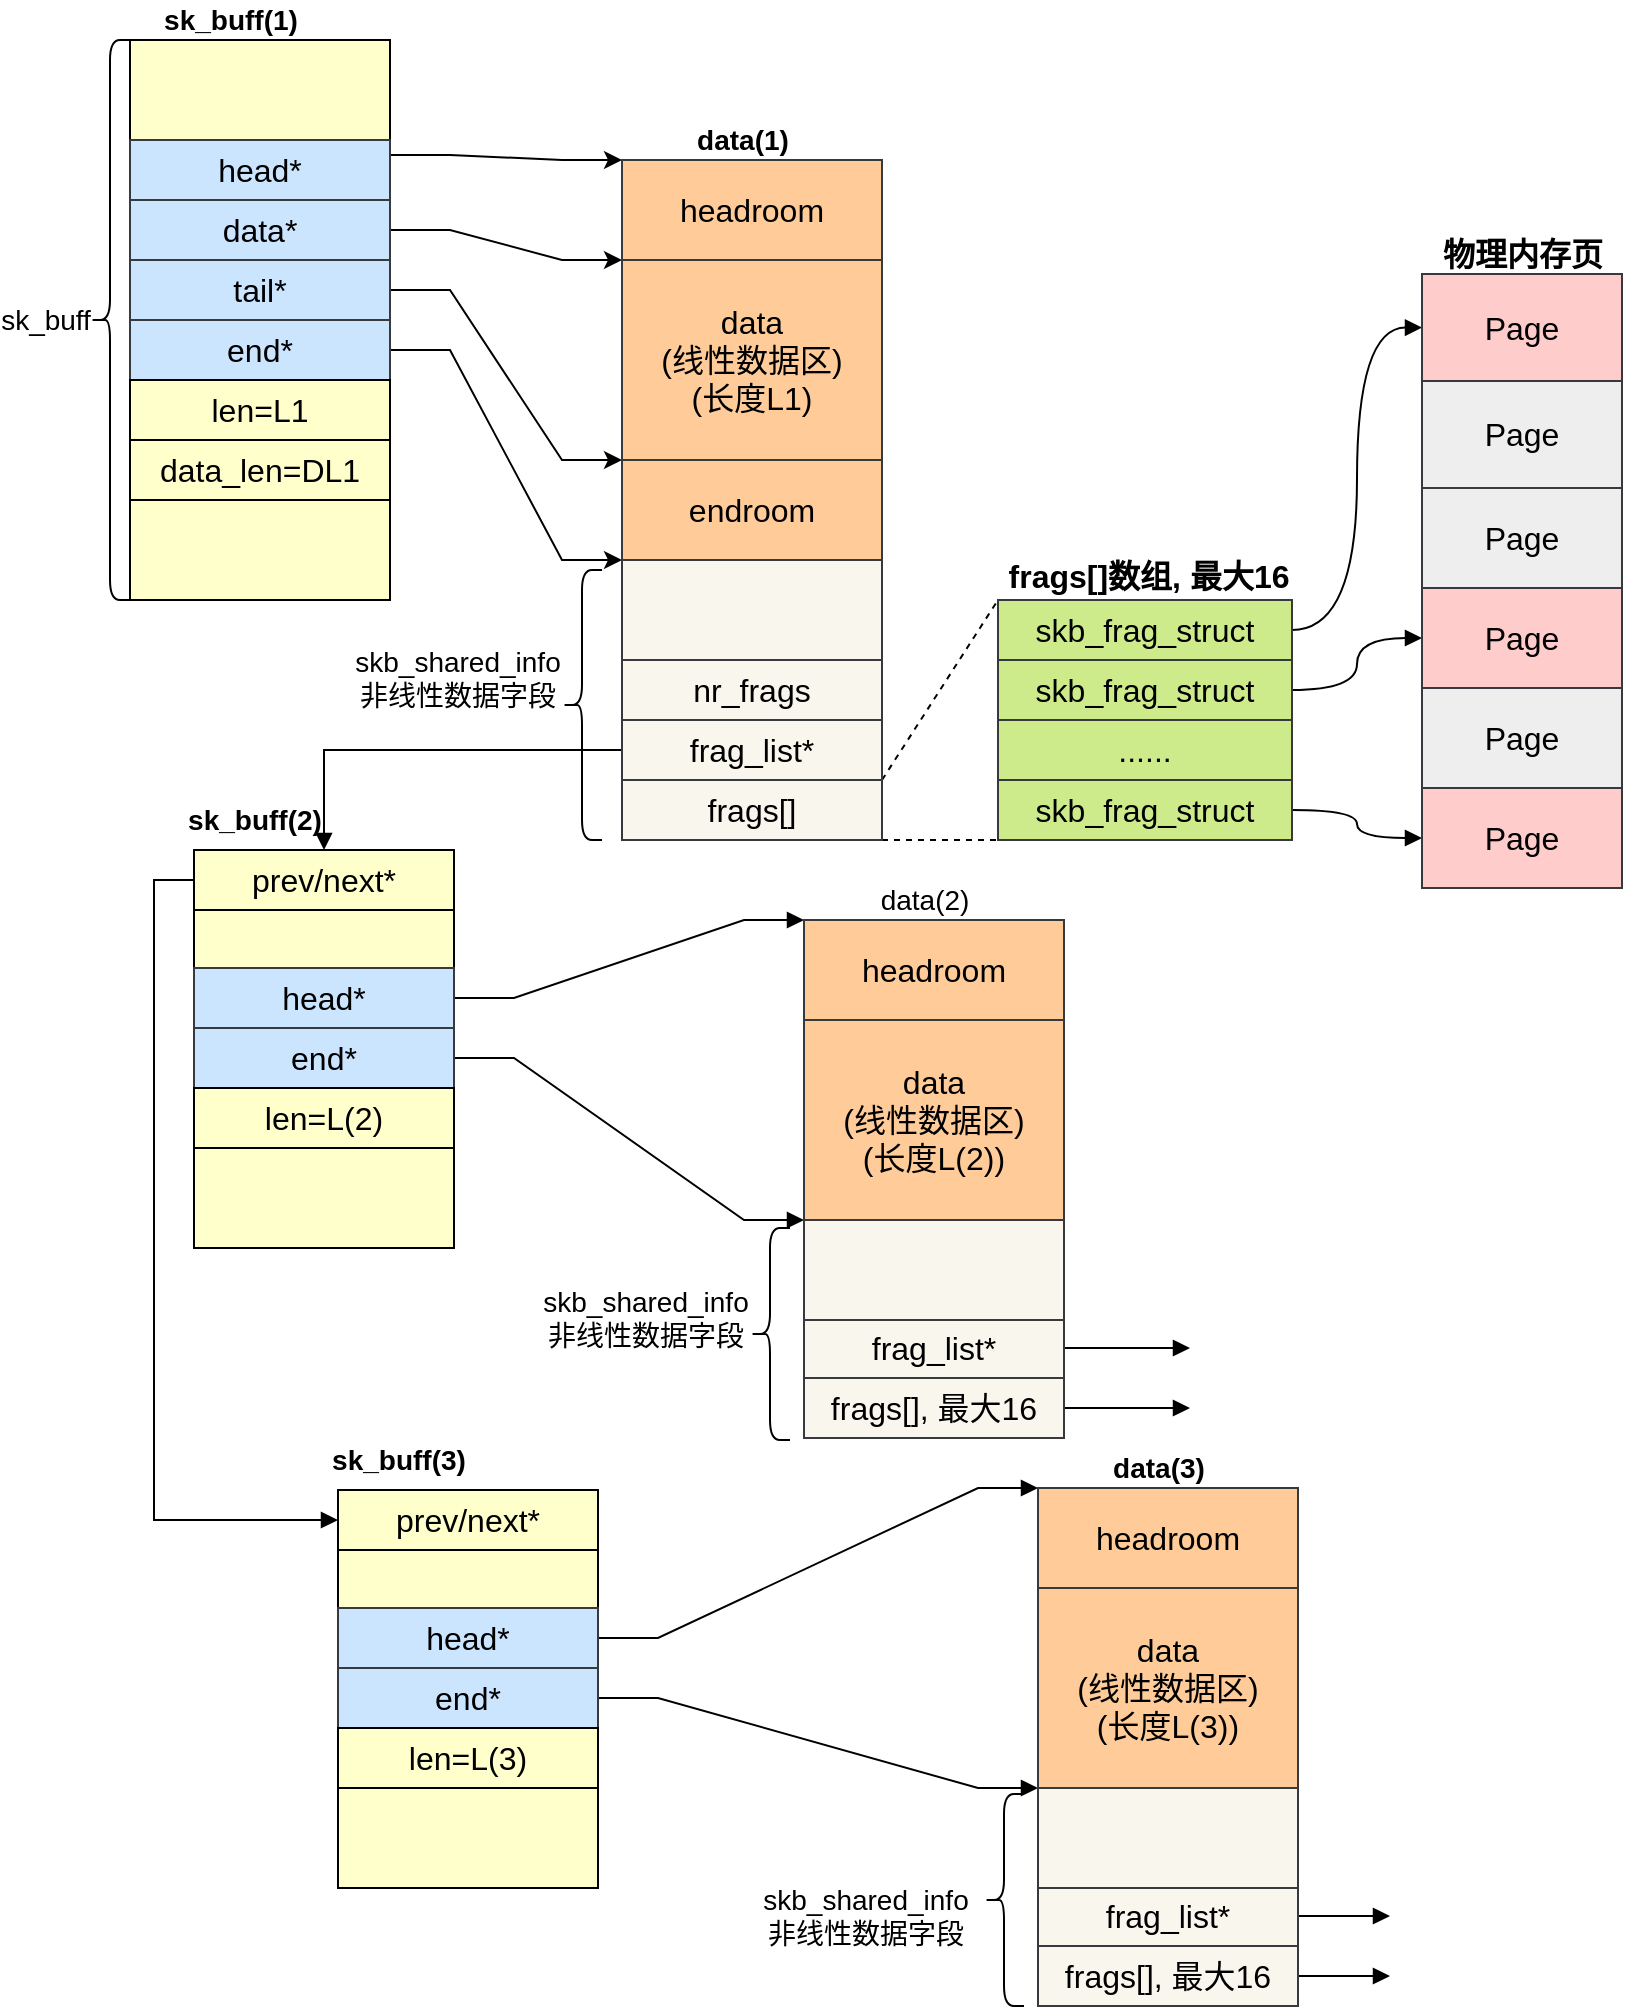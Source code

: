 <mxfile version="14.4.3" type="device"><diagram id="eSV_TGWGnE_YFZKqNuW6" name="sk_buff结构"><mxGraphModel dx="1527" dy="846" grid="1" gridSize="10" guides="1" tooltips="1" connect="1" arrows="1" fold="1" page="1" pageScale="1" pageWidth="827" pageHeight="1169" math="0" shadow="0"><root><mxCell id="tSdymR1HsrM48FLjI_iI-0"/><mxCell id="tSdymR1HsrM48FLjI_iI-1" parent="tSdymR1HsrM48FLjI_iI-0"/><mxCell id="tSdymR1HsrM48FLjI_iI-2" value="" style="whiteSpace=wrap;align=center;verticalAlign=middle;fontStyle=0;strokeWidth=1;fillColor=#FFFFCC;fontSize=16;" vertex="1" parent="tSdymR1HsrM48FLjI_iI-1"><mxGeometry x="64" y="130" width="130" height="50" as="geometry"/></mxCell><mxCell id="tSdymR1HsrM48FLjI_iI-16" style="edgeStyle=entityRelationEdgeStyle;rounded=0;orthogonalLoop=1;jettySize=auto;html=1;exitX=1;exitY=0.25;exitDx=0;exitDy=0;entryX=0;entryY=0;entryDx=0;entryDy=0;" edge="1" parent="tSdymR1HsrM48FLjI_iI-1" source="tSdymR1HsrM48FLjI_iI-3" target="tSdymR1HsrM48FLjI_iI-12"><mxGeometry relative="1" as="geometry"/></mxCell><mxCell id="tSdymR1HsrM48FLjI_iI-3" value="head*" style="whiteSpace=wrap;align=center;verticalAlign=middle;fontStyle=0;strokeWidth=1;fillColor=#cce5ff;fontSize=16;strokeColor=#36393d;" vertex="1" parent="tSdymR1HsrM48FLjI_iI-1"><mxGeometry x="64" y="180" width="130" height="30" as="geometry"/></mxCell><mxCell id="tSdymR1HsrM48FLjI_iI-17" style="edgeStyle=entityRelationEdgeStyle;rounded=0;orthogonalLoop=1;jettySize=auto;html=1;exitX=1;exitY=0.5;exitDx=0;exitDy=0;entryX=0;entryY=0;entryDx=0;entryDy=0;" edge="1" parent="tSdymR1HsrM48FLjI_iI-1" source="tSdymR1HsrM48FLjI_iI-4" target="tSdymR1HsrM48FLjI_iI-13"><mxGeometry relative="1" as="geometry"/></mxCell><mxCell id="tSdymR1HsrM48FLjI_iI-4" value="data*" style="whiteSpace=wrap;align=center;verticalAlign=middle;fontStyle=0;strokeWidth=1;fillColor=#cce5ff;fontSize=16;strokeColor=#36393d;" vertex="1" parent="tSdymR1HsrM48FLjI_iI-1"><mxGeometry x="64" y="210" width="130" height="30" as="geometry"/></mxCell><mxCell id="tSdymR1HsrM48FLjI_iI-18" style="edgeStyle=entityRelationEdgeStyle;rounded=0;orthogonalLoop=1;jettySize=auto;html=1;exitX=1;exitY=0.5;exitDx=0;exitDy=0;entryX=0;entryY=0;entryDx=0;entryDy=0;" edge="1" parent="tSdymR1HsrM48FLjI_iI-1" source="tSdymR1HsrM48FLjI_iI-7" target="tSdymR1HsrM48FLjI_iI-14"><mxGeometry relative="1" as="geometry"/></mxCell><mxCell id="tSdymR1HsrM48FLjI_iI-7" value="tail*" style="whiteSpace=wrap;align=center;verticalAlign=middle;fontStyle=0;strokeWidth=1;fillColor=#cce5ff;fontSize=16;strokeColor=#36393d;" vertex="1" parent="tSdymR1HsrM48FLjI_iI-1"><mxGeometry x="64" y="240" width="130" height="30" as="geometry"/></mxCell><mxCell id="tSdymR1HsrM48FLjI_iI-19" style="edgeStyle=entityRelationEdgeStyle;rounded=0;orthogonalLoop=1;jettySize=auto;html=1;exitX=1;exitY=0.5;exitDx=0;exitDy=0;entryX=0;entryY=1;entryDx=0;entryDy=0;" edge="1" parent="tSdymR1HsrM48FLjI_iI-1" source="tSdymR1HsrM48FLjI_iI-8" target="tSdymR1HsrM48FLjI_iI-14"><mxGeometry relative="1" as="geometry"/></mxCell><mxCell id="tSdymR1HsrM48FLjI_iI-8" value="end*" style="whiteSpace=wrap;align=center;verticalAlign=middle;fontStyle=0;strokeWidth=1;fillColor=#cce5ff;fontSize=16;strokeColor=#36393d;" vertex="1" parent="tSdymR1HsrM48FLjI_iI-1"><mxGeometry x="64" y="270" width="130" height="30" as="geometry"/></mxCell><mxCell id="tSdymR1HsrM48FLjI_iI-9" value="len=L1" style="whiteSpace=wrap;align=center;verticalAlign=middle;fontStyle=0;strokeWidth=1;fillColor=#FFFFCC;fontSize=16;" vertex="1" parent="tSdymR1HsrM48FLjI_iI-1"><mxGeometry x="64" y="300" width="130" height="30" as="geometry"/></mxCell><mxCell id="tSdymR1HsrM48FLjI_iI-10" value="data_len=DL1" style="whiteSpace=wrap;align=center;verticalAlign=middle;fontStyle=0;strokeWidth=1;fillColor=#FFFFCC;fontSize=16;" vertex="1" parent="tSdymR1HsrM48FLjI_iI-1"><mxGeometry x="64" y="330" width="130" height="30" as="geometry"/></mxCell><mxCell id="tSdymR1HsrM48FLjI_iI-11" value="" style="whiteSpace=wrap;align=center;verticalAlign=middle;fontStyle=0;strokeWidth=1;fillColor=#FFFFCC;fontSize=16;" vertex="1" parent="tSdymR1HsrM48FLjI_iI-1"><mxGeometry x="64" y="360" width="130" height="50" as="geometry"/></mxCell><mxCell id="tSdymR1HsrM48FLjI_iI-12" value="headroom" style="whiteSpace=wrap;align=center;verticalAlign=middle;fontStyle=0;strokeWidth=1;fillColor=#FFFFCC;fontSize=16;" vertex="1" parent="tSdymR1HsrM48FLjI_iI-1"><mxGeometry x="310" y="190" width="130" height="50" as="geometry"/></mxCell><mxCell id="tSdymR1HsrM48FLjI_iI-13" value="data&#10;(线性数据区)&#10;(长度L1)" style="whiteSpace=wrap;align=center;verticalAlign=middle;fontStyle=0;strokeWidth=1;fillColor=#FFFFCC;fontSize=16;" vertex="1" parent="tSdymR1HsrM48FLjI_iI-1"><mxGeometry x="310" y="240" width="130" height="100" as="geometry"/></mxCell><mxCell id="tSdymR1HsrM48FLjI_iI-14" value="endroom" style="whiteSpace=wrap;align=center;verticalAlign=middle;fontStyle=0;strokeWidth=1;fillColor=#FFFFCC;fontSize=16;" vertex="1" parent="tSdymR1HsrM48FLjI_iI-1"><mxGeometry x="310" y="340" width="130" height="50" as="geometry"/></mxCell><mxCell id="tSdymR1HsrM48FLjI_iI-20" value="" style="whiteSpace=wrap;align=center;verticalAlign=middle;fontStyle=0;strokeWidth=1;fillColor=#FFFFCC;fontSize=16;" vertex="1" parent="tSdymR1HsrM48FLjI_iI-1"><mxGeometry x="310" y="390" width="130" height="50" as="geometry"/></mxCell><mxCell id="tSdymR1HsrM48FLjI_iI-80" style="edgeStyle=orthogonalEdgeStyle;rounded=0;orthogonalLoop=1;jettySize=auto;html=1;exitX=0;exitY=0.5;exitDx=0;exitDy=0;entryX=0.5;entryY=0;entryDx=0;entryDy=0;startArrow=none;startFill=0;endArrow=block;endFill=1;" edge="1" parent="tSdymR1HsrM48FLjI_iI-1" source="tSdymR1HsrM48FLjI_iI-21" target="tSdymR1HsrM48FLjI_iI-78"><mxGeometry relative="1" as="geometry"/></mxCell><mxCell id="tSdymR1HsrM48FLjI_iI-21" value="frag_list*" style="whiteSpace=wrap;align=center;verticalAlign=middle;fontStyle=0;strokeWidth=1;fillColor=#FFFFCC;fontSize=16;" vertex="1" parent="tSdymR1HsrM48FLjI_iI-1"><mxGeometry x="310" y="470" width="130" height="30" as="geometry"/></mxCell><mxCell id="tSdymR1HsrM48FLjI_iI-38" style="edgeStyle=none;rounded=0;orthogonalLoop=1;jettySize=auto;html=1;exitX=1;exitY=0;exitDx=0;exitDy=0;entryX=0;entryY=0;entryDx=0;entryDy=0;endArrow=none;endFill=0;dashed=1;" edge="1" parent="tSdymR1HsrM48FLjI_iI-1" source="tSdymR1HsrM48FLjI_iI-22" target="tSdymR1HsrM48FLjI_iI-32"><mxGeometry relative="1" as="geometry"/></mxCell><mxCell id="tSdymR1HsrM48FLjI_iI-39" style="edgeStyle=none;rounded=0;orthogonalLoop=1;jettySize=auto;html=1;exitX=1;exitY=1;exitDx=0;exitDy=0;entryX=0;entryY=1;entryDx=0;entryDy=0;endArrow=none;endFill=0;dashed=1;" edge="1" parent="tSdymR1HsrM48FLjI_iI-1" source="tSdymR1HsrM48FLjI_iI-22" target="tSdymR1HsrM48FLjI_iI-37"><mxGeometry relative="1" as="geometry"/></mxCell><mxCell id="tSdymR1HsrM48FLjI_iI-22" value="frags[]" style="whiteSpace=wrap;align=center;verticalAlign=middle;fontStyle=0;strokeWidth=1;fillColor=#FFFFCC;fontSize=16;" vertex="1" parent="tSdymR1HsrM48FLjI_iI-1"><mxGeometry x="310" y="500" width="130" height="30" as="geometry"/></mxCell><mxCell id="tSdymR1HsrM48FLjI_iI-28" value="&lt;font style=&quot;font-size: 14px&quot;&gt;skb_shared_info&lt;br&gt;非线性数据字段&lt;/font&gt;" style="text;html=1;strokeColor=none;fillColor=none;align=center;verticalAlign=middle;whiteSpace=wrap;rounded=0;" vertex="1" parent="tSdymR1HsrM48FLjI_iI-1"><mxGeometry x="176" y="418.5" width="104" height="60" as="geometry"/></mxCell><mxCell id="tSdymR1HsrM48FLjI_iI-29" value="" style="shape=curlyBracket;whiteSpace=wrap;html=1;rounded=1;strokeWidth=1;" vertex="1" parent="tSdymR1HsrM48FLjI_iI-1"><mxGeometry x="44" y="130" width="20" height="280" as="geometry"/></mxCell><mxCell id="tSdymR1HsrM48FLjI_iI-30" value="&lt;font style=&quot;font-size: 14px&quot;&gt;sk_buff&lt;/font&gt;" style="text;html=1;strokeColor=none;fillColor=none;align=center;verticalAlign=middle;whiteSpace=wrap;rounded=0;" vertex="1" parent="tSdymR1HsrM48FLjI_iI-1"><mxGeometry y="240" width="44" height="60" as="geometry"/></mxCell><mxCell id="tSdymR1HsrM48FLjI_iI-31" value="nr_frags" style="whiteSpace=wrap;align=center;verticalAlign=middle;fontStyle=0;strokeWidth=1;fillColor=#FFFFCC;fontSize=16;" vertex="1" parent="tSdymR1HsrM48FLjI_iI-1"><mxGeometry x="310" y="440" width="130" height="30" as="geometry"/></mxCell><mxCell id="tSdymR1HsrM48FLjI_iI-44" style="edgeStyle=orthogonalEdgeStyle;rounded=0;orthogonalLoop=1;jettySize=auto;html=1;exitX=1;exitY=0.5;exitDx=0;exitDy=0;startArrow=none;startFill=0;endArrow=block;endFill=1;curved=1;entryX=0;entryY=0.5;entryDx=0;entryDy=0;" edge="1" parent="tSdymR1HsrM48FLjI_iI-1" source="tSdymR1HsrM48FLjI_iI-32" target="tSdymR1HsrM48FLjI_iI-40"><mxGeometry relative="1" as="geometry"/></mxCell><mxCell id="tSdymR1HsrM48FLjI_iI-32" value="skb_frag_struct" style="whiteSpace=wrap;align=center;verticalAlign=middle;fontStyle=0;strokeWidth=1;fillColor=#cdeb8b;fontSize=16;strokeColor=#36393d;" vertex="1" parent="tSdymR1HsrM48FLjI_iI-1"><mxGeometry x="498" y="410" width="147" height="30" as="geometry"/></mxCell><mxCell id="tSdymR1HsrM48FLjI_iI-45" style="edgeStyle=orthogonalEdgeStyle;curved=1;rounded=0;orthogonalLoop=1;jettySize=auto;html=1;exitX=1;exitY=0.5;exitDx=0;exitDy=0;entryX=0;entryY=0.5;entryDx=0;entryDy=0;startArrow=none;startFill=0;endArrow=block;endFill=1;" edge="1" parent="tSdymR1HsrM48FLjI_iI-1" source="tSdymR1HsrM48FLjI_iI-35" target="tSdymR1HsrM48FLjI_iI-121"><mxGeometry relative="1" as="geometry"/></mxCell><mxCell id="tSdymR1HsrM48FLjI_iI-35" value="skb_frag_struct" style="whiteSpace=wrap;align=center;verticalAlign=middle;fontStyle=0;strokeWidth=1;fillColor=#cdeb8b;fontSize=16;strokeColor=#36393d;" vertex="1" parent="tSdymR1HsrM48FLjI_iI-1"><mxGeometry x="498" y="440" width="147" height="30" as="geometry"/></mxCell><mxCell id="tSdymR1HsrM48FLjI_iI-36" value="......" style="whiteSpace=wrap;align=center;verticalAlign=middle;fontStyle=0;strokeWidth=1;fillColor=#cdeb8b;fontSize=16;strokeColor=#36393d;" vertex="1" parent="tSdymR1HsrM48FLjI_iI-1"><mxGeometry x="498" y="470" width="147" height="30" as="geometry"/></mxCell><mxCell id="tSdymR1HsrM48FLjI_iI-46" style="edgeStyle=orthogonalEdgeStyle;curved=1;rounded=0;orthogonalLoop=1;jettySize=auto;html=1;exitX=1;exitY=0.5;exitDx=0;exitDy=0;entryX=0;entryY=0.5;entryDx=0;entryDy=0;startArrow=none;startFill=0;endArrow=block;endFill=1;" edge="1" parent="tSdymR1HsrM48FLjI_iI-1" source="tSdymR1HsrM48FLjI_iI-37" target="tSdymR1HsrM48FLjI_iI-42"><mxGeometry relative="1" as="geometry"/></mxCell><mxCell id="tSdymR1HsrM48FLjI_iI-37" value="skb_frag_struct" style="whiteSpace=wrap;align=center;verticalAlign=middle;fontStyle=0;strokeWidth=1;fillColor=#cdeb8b;fontSize=16;strokeColor=#36393d;" vertex="1" parent="tSdymR1HsrM48FLjI_iI-1"><mxGeometry x="498" y="500" width="147" height="30" as="geometry"/></mxCell><mxCell id="tSdymR1HsrM48FLjI_iI-40" value="Page" style="whiteSpace=wrap;align=center;verticalAlign=middle;fontStyle=0;strokeWidth=1;fillColor=#ffcccc;fontSize=16;strokeColor=#36393d;" vertex="1" parent="tSdymR1HsrM48FLjI_iI-1"><mxGeometry x="710" y="247" width="100" height="53.5" as="geometry"/></mxCell><mxCell id="tSdymR1HsrM48FLjI_iI-41" value="Page" style="whiteSpace=wrap;align=center;verticalAlign=middle;fontStyle=0;strokeWidth=1;fillColor=#eeeeee;fontSize=16;strokeColor=#36393d;" vertex="1" parent="tSdymR1HsrM48FLjI_iI-1"><mxGeometry x="710" y="354" width="100" height="50" as="geometry"/></mxCell><mxCell id="tSdymR1HsrM48FLjI_iI-42" value="Page" style="whiteSpace=wrap;align=center;verticalAlign=middle;fontStyle=0;strokeWidth=1;fillColor=#ffcccc;fontSize=16;strokeColor=#36393d;" vertex="1" parent="tSdymR1HsrM48FLjI_iI-1"><mxGeometry x="710" y="504" width="100" height="50" as="geometry"/></mxCell><mxCell id="tSdymR1HsrM48FLjI_iI-47" value="" style="whiteSpace=wrap;align=center;verticalAlign=middle;fontStyle=0;strokeWidth=1;fillColor=#FFFFCC;fontSize=16;" vertex="1" parent="tSdymR1HsrM48FLjI_iI-1"><mxGeometry x="96" y="565" width="130" height="30" as="geometry"/></mxCell><mxCell id="tSdymR1HsrM48FLjI_iI-101" style="edgeStyle=entityRelationEdgeStyle;rounded=0;orthogonalLoop=1;jettySize=auto;html=1;exitX=1;exitY=0.5;exitDx=0;exitDy=0;entryX=0;entryY=0;entryDx=0;entryDy=0;startArrow=none;startFill=0;endArrow=block;endFill=1;" edge="1" parent="tSdymR1HsrM48FLjI_iI-1" source="tSdymR1HsrM48FLjI_iI-48" target="tSdymR1HsrM48FLjI_iI-72"><mxGeometry relative="1" as="geometry"/></mxCell><mxCell id="tSdymR1HsrM48FLjI_iI-48" value="head*" style="whiteSpace=wrap;align=center;verticalAlign=middle;fontStyle=0;strokeWidth=1;fillColor=#cce5ff;fontSize=16;strokeColor=#36393d;" vertex="1" parent="tSdymR1HsrM48FLjI_iI-1"><mxGeometry x="96" y="594" width="130" height="30" as="geometry"/></mxCell><mxCell id="tSdymR1HsrM48FLjI_iI-102" style="edgeStyle=entityRelationEdgeStyle;rounded=0;orthogonalLoop=1;jettySize=auto;html=1;exitX=1;exitY=0.5;exitDx=0;exitDy=0;entryX=0;entryY=0;entryDx=0;entryDy=0;startArrow=none;startFill=0;endArrow=block;endFill=1;" edge="1" parent="tSdymR1HsrM48FLjI_iI-1" source="tSdymR1HsrM48FLjI_iI-51" target="tSdymR1HsrM48FLjI_iI-75"><mxGeometry relative="1" as="geometry"/></mxCell><mxCell id="tSdymR1HsrM48FLjI_iI-51" value="end*" style="whiteSpace=wrap;align=center;verticalAlign=middle;fontStyle=0;strokeWidth=1;fillColor=#cce5ff;fontSize=16;strokeColor=#36393d;" vertex="1" parent="tSdymR1HsrM48FLjI_iI-1"><mxGeometry x="96" y="624" width="130" height="30" as="geometry"/></mxCell><mxCell id="tSdymR1HsrM48FLjI_iI-52" value="len=L(2)" style="whiteSpace=wrap;align=center;verticalAlign=middle;fontStyle=0;strokeWidth=1;fillColor=#FFFFCC;fontSize=16;" vertex="1" parent="tSdymR1HsrM48FLjI_iI-1"><mxGeometry x="96" y="654" width="130" height="30" as="geometry"/></mxCell><mxCell id="tSdymR1HsrM48FLjI_iI-54" value="" style="whiteSpace=wrap;align=center;verticalAlign=middle;fontStyle=0;strokeWidth=1;fillColor=#FFFFCC;fontSize=16;" vertex="1" parent="tSdymR1HsrM48FLjI_iI-1"><mxGeometry x="96" y="684" width="130" height="50" as="geometry"/></mxCell><mxCell id="tSdymR1HsrM48FLjI_iI-58" value="headroom" style="whiteSpace=wrap;align=center;verticalAlign=middle;fontStyle=0;strokeWidth=1;fillColor=#FFFFCC;fontSize=16;" vertex="1" parent="tSdymR1HsrM48FLjI_iI-1"><mxGeometry x="310" y="190" width="130" height="50" as="geometry"/></mxCell><mxCell id="tSdymR1HsrM48FLjI_iI-59" value="data&#10;(线性数据区)&#10;(长度L1)" style="whiteSpace=wrap;align=center;verticalAlign=middle;fontStyle=0;strokeWidth=1;fillColor=#FFFFCC;fontSize=16;" vertex="1" parent="tSdymR1HsrM48FLjI_iI-1"><mxGeometry x="310" y="240" width="130" height="100" as="geometry"/></mxCell><mxCell id="tSdymR1HsrM48FLjI_iI-60" value="endroom" style="whiteSpace=wrap;align=center;verticalAlign=middle;fontStyle=0;strokeWidth=1;fillColor=#FFFFCC;fontSize=16;" vertex="1" parent="tSdymR1HsrM48FLjI_iI-1"><mxGeometry x="310" y="340" width="130" height="50" as="geometry"/></mxCell><mxCell id="tSdymR1HsrM48FLjI_iI-61" value="" style="whiteSpace=wrap;align=center;verticalAlign=middle;fontStyle=0;strokeWidth=1;fillColor=#FFFFCC;fontSize=16;" vertex="1" parent="tSdymR1HsrM48FLjI_iI-1"><mxGeometry x="310" y="390" width="130" height="50" as="geometry"/></mxCell><mxCell id="tSdymR1HsrM48FLjI_iI-62" value="headroom" style="whiteSpace=wrap;align=center;verticalAlign=middle;fontStyle=0;strokeWidth=1;fillColor=#FFFFCC;fontSize=16;" vertex="1" parent="tSdymR1HsrM48FLjI_iI-1"><mxGeometry x="310" y="190" width="130" height="50" as="geometry"/></mxCell><mxCell id="tSdymR1HsrM48FLjI_iI-63" value="data&#10;(线性数据区)&#10;(长度L1)" style="whiteSpace=wrap;align=center;verticalAlign=middle;fontStyle=0;strokeWidth=1;fillColor=#FFFFCC;fontSize=16;" vertex="1" parent="tSdymR1HsrM48FLjI_iI-1"><mxGeometry x="310" y="240" width="130" height="100" as="geometry"/></mxCell><mxCell id="tSdymR1HsrM48FLjI_iI-64" value="endroom" style="whiteSpace=wrap;align=center;verticalAlign=middle;fontStyle=0;strokeWidth=1;fillColor=#FFFFCC;fontSize=16;" vertex="1" parent="tSdymR1HsrM48FLjI_iI-1"><mxGeometry x="310" y="340" width="130" height="50" as="geometry"/></mxCell><mxCell id="tSdymR1HsrM48FLjI_iI-65" value="" style="whiteSpace=wrap;align=center;verticalAlign=middle;fontStyle=0;strokeWidth=1;fillColor=#FFFFCC;fontSize=16;" vertex="1" parent="tSdymR1HsrM48FLjI_iI-1"><mxGeometry x="310" y="390" width="130" height="50" as="geometry"/></mxCell><mxCell id="tSdymR1HsrM48FLjI_iI-66" value="headroom" style="whiteSpace=wrap;align=center;verticalAlign=middle;fontStyle=0;strokeWidth=1;fillColor=#ffcc99;fontSize=16;strokeColor=#36393d;" vertex="1" parent="tSdymR1HsrM48FLjI_iI-1"><mxGeometry x="310" y="190" width="130" height="50" as="geometry"/></mxCell><mxCell id="tSdymR1HsrM48FLjI_iI-67" value="data&#10;(线性数据区)&#10;(长度L1)" style="whiteSpace=wrap;align=center;verticalAlign=middle;fontStyle=0;strokeWidth=1;fillColor=#ffcc99;fontSize=16;strokeColor=#36393d;" vertex="1" parent="tSdymR1HsrM48FLjI_iI-1"><mxGeometry x="310" y="240" width="130" height="100" as="geometry"/></mxCell><mxCell id="tSdymR1HsrM48FLjI_iI-68" value="endroom" style="whiteSpace=wrap;align=center;verticalAlign=middle;fontStyle=0;strokeWidth=1;fillColor=#ffcc99;fontSize=16;strokeColor=#36393d;" vertex="1" parent="tSdymR1HsrM48FLjI_iI-1"><mxGeometry x="310" y="340" width="130" height="50" as="geometry"/></mxCell><mxCell id="tSdymR1HsrM48FLjI_iI-69" value="" style="whiteSpace=wrap;align=center;verticalAlign=middle;fontStyle=0;strokeWidth=1;fillColor=#FFFFCC;fontSize=16;" vertex="1" parent="tSdymR1HsrM48FLjI_iI-1"><mxGeometry x="310" y="390" width="130" height="50" as="geometry"/></mxCell><mxCell id="tSdymR1HsrM48FLjI_iI-104" style="rounded=0;orthogonalLoop=1;jettySize=auto;html=1;exitX=1;exitY=0.5;exitDx=0;exitDy=0;startArrow=none;startFill=0;endArrow=block;endFill=1;" edge="1" parent="tSdymR1HsrM48FLjI_iI-1" source="tSdymR1HsrM48FLjI_iI-70"><mxGeometry relative="1" as="geometry"><mxPoint x="594" y="784" as="targetPoint"/></mxGeometry></mxCell><mxCell id="tSdymR1HsrM48FLjI_iI-70" value="frag_list*" style="whiteSpace=wrap;align=center;verticalAlign=middle;fontStyle=0;strokeWidth=1;fillColor=#f9f7ed;fontSize=16;strokeColor=#36393d;" vertex="1" parent="tSdymR1HsrM48FLjI_iI-1"><mxGeometry x="401" y="769" width="130" height="30" as="geometry"/></mxCell><mxCell id="tSdymR1HsrM48FLjI_iI-107" style="edgeStyle=none;rounded=0;orthogonalLoop=1;jettySize=auto;html=1;exitX=1;exitY=0.5;exitDx=0;exitDy=0;startArrow=none;startFill=0;endArrow=block;endFill=1;" edge="1" parent="tSdymR1HsrM48FLjI_iI-1" source="tSdymR1HsrM48FLjI_iI-71"><mxGeometry relative="1" as="geometry"><mxPoint x="594" y="814" as="targetPoint"/></mxGeometry></mxCell><mxCell id="tSdymR1HsrM48FLjI_iI-71" value="frags[], 最大16" style="whiteSpace=wrap;align=center;verticalAlign=middle;fontStyle=0;strokeWidth=1;fillColor=#f9f7ed;fontSize=16;strokeColor=#36393d;" vertex="1" parent="tSdymR1HsrM48FLjI_iI-1"><mxGeometry x="401" y="799" width="130" height="30" as="geometry"/></mxCell><mxCell id="tSdymR1HsrM48FLjI_iI-72" value="headroom" style="whiteSpace=wrap;align=center;verticalAlign=middle;fontStyle=0;strokeWidth=1;fillColor=#ffcc99;fontSize=16;strokeColor=#36393d;" vertex="1" parent="tSdymR1HsrM48FLjI_iI-1"><mxGeometry x="401" y="570" width="130" height="50" as="geometry"/></mxCell><mxCell id="tSdymR1HsrM48FLjI_iI-73" value="data&#10;(线性数据区)&#10;(长度L(2))" style="whiteSpace=wrap;align=center;verticalAlign=middle;fontStyle=0;strokeWidth=1;fillColor=#ffcc99;fontSize=16;strokeColor=#36393d;" vertex="1" parent="tSdymR1HsrM48FLjI_iI-1"><mxGeometry x="401" y="620" width="130" height="100" as="geometry"/></mxCell><mxCell id="tSdymR1HsrM48FLjI_iI-75" value="" style="whiteSpace=wrap;align=center;verticalAlign=middle;fontStyle=0;strokeWidth=1;fillColor=#f9f7ed;fontSize=16;strokeColor=#36393d;" vertex="1" parent="tSdymR1HsrM48FLjI_iI-1"><mxGeometry x="401" y="720" width="130" height="50" as="geometry"/></mxCell><mxCell id="tSdymR1HsrM48FLjI_iI-103" style="edgeStyle=orthogonalEdgeStyle;rounded=0;orthogonalLoop=1;jettySize=auto;html=1;exitX=0;exitY=0.5;exitDx=0;exitDy=0;entryX=0;entryY=0.5;entryDx=0;entryDy=0;startArrow=none;startFill=0;endArrow=block;endFill=1;" edge="1" parent="tSdymR1HsrM48FLjI_iI-1" source="tSdymR1HsrM48FLjI_iI-78" target="tSdymR1HsrM48FLjI_iI-89"><mxGeometry relative="1" as="geometry"/></mxCell><mxCell id="tSdymR1HsrM48FLjI_iI-78" value="prev/next*" style="whiteSpace=wrap;align=center;verticalAlign=middle;fontStyle=0;strokeWidth=1;fillColor=#FFFFCC;fontSize=16;" vertex="1" parent="tSdymR1HsrM48FLjI_iI-1"><mxGeometry x="96" y="535" width="130" height="30" as="geometry"/></mxCell><mxCell id="tSdymR1HsrM48FLjI_iI-81" value="&lt;font style=&quot;font-size: 14px&quot;&gt;sk_buff(2)&lt;/font&gt;" style="text;html=1;align=center;verticalAlign=middle;resizable=0;points=[];autosize=1;fontStyle=1" vertex="1" parent="tSdymR1HsrM48FLjI_iI-1"><mxGeometry x="86" y="510" width="80" height="20" as="geometry"/></mxCell><mxCell id="tSdymR1HsrM48FLjI_iI-82" value="&lt;font style=&quot;font-size: 14px&quot;&gt;data(1)&lt;/font&gt;" style="text;html=1;align=center;verticalAlign=middle;resizable=0;points=[];autosize=1;fontStyle=1" vertex="1" parent="tSdymR1HsrM48FLjI_iI-1"><mxGeometry x="340" y="170" width="60" height="20" as="geometry"/></mxCell><mxCell id="tSdymR1HsrM48FLjI_iI-83" value="&lt;font style=&quot;font-size: 14px&quot;&gt;data(2)&lt;/font&gt;" style="text;html=1;align=center;verticalAlign=middle;resizable=0;points=[];autosize=1;" vertex="1" parent="tSdymR1HsrM48FLjI_iI-1"><mxGeometry x="431" y="550" width="60" height="20" as="geometry"/></mxCell><mxCell id="tSdymR1HsrM48FLjI_iI-84" value="" style="whiteSpace=wrap;align=center;verticalAlign=middle;fontStyle=0;strokeWidth=1;fillColor=#FFFFCC;fontSize=16;" vertex="1" parent="tSdymR1HsrM48FLjI_iI-1"><mxGeometry x="168" y="885" width="130" height="30" as="geometry"/></mxCell><mxCell id="tSdymR1HsrM48FLjI_iI-98" style="edgeStyle=entityRelationEdgeStyle;rounded=0;orthogonalLoop=1;jettySize=auto;html=1;entryX=0;entryY=0;entryDx=0;entryDy=0;startArrow=none;startFill=0;endArrow=block;endFill=1;" edge="1" parent="tSdymR1HsrM48FLjI_iI-1" source="tSdymR1HsrM48FLjI_iI-85" target="tSdymR1HsrM48FLjI_iI-94"><mxGeometry relative="1" as="geometry"/></mxCell><mxCell id="tSdymR1HsrM48FLjI_iI-85" value="head*" style="whiteSpace=wrap;align=center;verticalAlign=middle;fontStyle=0;strokeWidth=1;fillColor=#cce5ff;fontSize=16;strokeColor=#36393d;" vertex="1" parent="tSdymR1HsrM48FLjI_iI-1"><mxGeometry x="168" y="914" width="130" height="30" as="geometry"/></mxCell><mxCell id="tSdymR1HsrM48FLjI_iI-99" style="edgeStyle=entityRelationEdgeStyle;rounded=0;orthogonalLoop=1;jettySize=auto;html=1;exitX=1;exitY=0.5;exitDx=0;exitDy=0;entryX=0;entryY=0;entryDx=0;entryDy=0;startArrow=none;startFill=0;endArrow=block;endFill=1;" edge="1" parent="tSdymR1HsrM48FLjI_iI-1" source="tSdymR1HsrM48FLjI_iI-86" target="tSdymR1HsrM48FLjI_iI-96"><mxGeometry relative="1" as="geometry"/></mxCell><mxCell id="tSdymR1HsrM48FLjI_iI-86" value="end*" style="whiteSpace=wrap;align=center;verticalAlign=middle;fontStyle=0;strokeWidth=1;fillColor=#cce5ff;fontSize=16;strokeColor=#36393d;" vertex="1" parent="tSdymR1HsrM48FLjI_iI-1"><mxGeometry x="168" y="944" width="130" height="30" as="geometry"/></mxCell><mxCell id="tSdymR1HsrM48FLjI_iI-87" value="len=L(3)" style="whiteSpace=wrap;align=center;verticalAlign=middle;fontStyle=0;strokeWidth=1;fillColor=#FFFFCC;fontSize=16;" vertex="1" parent="tSdymR1HsrM48FLjI_iI-1"><mxGeometry x="168" y="974" width="130" height="30" as="geometry"/></mxCell><mxCell id="tSdymR1HsrM48FLjI_iI-88" value="" style="whiteSpace=wrap;align=center;verticalAlign=middle;fontStyle=0;strokeWidth=1;fillColor=#FFFFCC;fontSize=16;" vertex="1" parent="tSdymR1HsrM48FLjI_iI-1"><mxGeometry x="168" y="1004" width="130" height="50" as="geometry"/></mxCell><mxCell id="tSdymR1HsrM48FLjI_iI-89" value="prev/next*" style="whiteSpace=wrap;align=center;verticalAlign=middle;fontStyle=0;strokeWidth=1;fillColor=#FFFFCC;fontSize=16;" vertex="1" parent="tSdymR1HsrM48FLjI_iI-1"><mxGeometry x="168" y="855" width="130" height="30" as="geometry"/></mxCell><mxCell id="tSdymR1HsrM48FLjI_iI-90" value="&lt;font style=&quot;font-size: 14px&quot;&gt;sk_buff(3)&lt;/font&gt;" style="text;html=1;align=center;verticalAlign=middle;resizable=0;points=[];autosize=1;fontStyle=1" vertex="1" parent="tSdymR1HsrM48FLjI_iI-1"><mxGeometry x="158" y="830" width="80" height="20" as="geometry"/></mxCell><mxCell id="tSdymR1HsrM48FLjI_iI-108" style="edgeStyle=none;rounded=0;orthogonalLoop=1;jettySize=auto;html=1;exitX=1;exitY=0.5;exitDx=0;exitDy=0;startArrow=none;startFill=0;endArrow=block;endFill=1;" edge="1" parent="tSdymR1HsrM48FLjI_iI-1" source="tSdymR1HsrM48FLjI_iI-92"><mxGeometry relative="1" as="geometry"><mxPoint x="694" y="1068" as="targetPoint"/></mxGeometry></mxCell><mxCell id="tSdymR1HsrM48FLjI_iI-92" value="frag_list*" style="whiteSpace=wrap;align=center;verticalAlign=middle;fontStyle=0;strokeWidth=1;fillColor=#f9f7ed;fontSize=16;strokeColor=#36393d;" vertex="1" parent="tSdymR1HsrM48FLjI_iI-1"><mxGeometry x="518" y="1053" width="130" height="30" as="geometry"/></mxCell><mxCell id="tSdymR1HsrM48FLjI_iI-109" style="edgeStyle=none;rounded=0;orthogonalLoop=1;jettySize=auto;html=1;exitX=1;exitY=0.5;exitDx=0;exitDy=0;startArrow=none;startFill=0;endArrow=block;endFill=1;" edge="1" parent="tSdymR1HsrM48FLjI_iI-1" source="tSdymR1HsrM48FLjI_iI-93"><mxGeometry relative="1" as="geometry"><mxPoint x="694" y="1098" as="targetPoint"/></mxGeometry></mxCell><mxCell id="tSdymR1HsrM48FLjI_iI-93" value="frags[], 最大16" style="whiteSpace=wrap;align=center;verticalAlign=middle;fontStyle=0;strokeWidth=1;fillColor=#f9f7ed;fontSize=16;strokeColor=#36393d;" vertex="1" parent="tSdymR1HsrM48FLjI_iI-1"><mxGeometry x="518" y="1083" width="130" height="30" as="geometry"/></mxCell><mxCell id="tSdymR1HsrM48FLjI_iI-94" value="headroom" style="whiteSpace=wrap;align=center;verticalAlign=middle;fontStyle=0;strokeWidth=1;fillColor=#ffcc99;fontSize=16;strokeColor=#36393d;" vertex="1" parent="tSdymR1HsrM48FLjI_iI-1"><mxGeometry x="518" y="854" width="130" height="50" as="geometry"/></mxCell><mxCell id="tSdymR1HsrM48FLjI_iI-95" value="data&#10;(线性数据区)&#10;(长度L(3))" style="whiteSpace=wrap;align=center;verticalAlign=middle;fontStyle=0;strokeWidth=1;fillColor=#ffcc99;fontSize=16;strokeColor=#36393d;" vertex="1" parent="tSdymR1HsrM48FLjI_iI-1"><mxGeometry x="518" y="904" width="130" height="100" as="geometry"/></mxCell><mxCell id="tSdymR1HsrM48FLjI_iI-96" value="" style="whiteSpace=wrap;align=center;verticalAlign=middle;fontStyle=0;strokeWidth=1;fillColor=#f9f7ed;fontSize=16;strokeColor=#36393d;" vertex="1" parent="tSdymR1HsrM48FLjI_iI-1"><mxGeometry x="518" y="1004" width="130" height="50" as="geometry"/></mxCell><mxCell id="tSdymR1HsrM48FLjI_iI-97" value="&lt;font style=&quot;font-size: 14px&quot;&gt;data(3)&lt;/font&gt;" style="text;html=1;align=center;verticalAlign=middle;resizable=0;points=[];autosize=1;fontStyle=1" vertex="1" parent="tSdymR1HsrM48FLjI_iI-1"><mxGeometry x="548" y="834" width="60" height="20" as="geometry"/></mxCell><mxCell id="tSdymR1HsrM48FLjI_iI-100" value="&lt;font style=&quot;font-size: 14px&quot;&gt;sk_buff(1)&lt;/font&gt;" style="text;html=1;align=center;verticalAlign=middle;resizable=0;points=[];autosize=1;fontStyle=1" vertex="1" parent="tSdymR1HsrM48FLjI_iI-1"><mxGeometry x="74" y="110" width="80" height="20" as="geometry"/></mxCell><mxCell id="tSdymR1HsrM48FLjI_iI-110" value="" style="shape=curlyBracket;whiteSpace=wrap;html=1;rounded=1;strokeWidth=1;" vertex="1" parent="tSdymR1HsrM48FLjI_iI-1"><mxGeometry x="280" y="395" width="20" height="135" as="geometry"/></mxCell><mxCell id="tSdymR1HsrM48FLjI_iI-111" value="" style="shape=curlyBracket;whiteSpace=wrap;html=1;rounded=1;strokeWidth=1;" vertex="1" parent="tSdymR1HsrM48FLjI_iI-1"><mxGeometry x="374" y="724" width="20" height="106" as="geometry"/></mxCell><mxCell id="tSdymR1HsrM48FLjI_iI-112" value="&lt;font style=&quot;font-size: 14px&quot;&gt;skb_shared_info&lt;br&gt;非线性数据字段&lt;/font&gt;" style="text;html=1;strokeColor=none;fillColor=none;align=center;verticalAlign=middle;whiteSpace=wrap;rounded=0;" vertex="1" parent="tSdymR1HsrM48FLjI_iI-1"><mxGeometry x="270" y="739" width="104" height="60" as="geometry"/></mxCell><mxCell id="tSdymR1HsrM48FLjI_iI-113" value="&lt;font style=&quot;font-size: 14px&quot;&gt;skb_shared_info&lt;br&gt;非线性数据字段&lt;/font&gt;" style="text;html=1;strokeColor=none;fillColor=none;align=center;verticalAlign=middle;whiteSpace=wrap;rounded=0;" vertex="1" parent="tSdymR1HsrM48FLjI_iI-1"><mxGeometry x="380" y="1038" width="104" height="60" as="geometry"/></mxCell><mxCell id="tSdymR1HsrM48FLjI_iI-114" value="" style="shape=curlyBracket;whiteSpace=wrap;html=1;rounded=1;strokeWidth=1;" vertex="1" parent="tSdymR1HsrM48FLjI_iI-1"><mxGeometry x="491" y="1007" width="20" height="106" as="geometry"/></mxCell><mxCell id="tSdymR1HsrM48FLjI_iI-115" value="&lt;span style=&quot;font-size: 16px&quot;&gt;frags[]数组, 最大16&lt;/span&gt;" style="text;html=1;align=center;verticalAlign=middle;resizable=0;points=[];autosize=1;fontStyle=1" vertex="1" parent="tSdymR1HsrM48FLjI_iI-1"><mxGeometry x="493" y="388" width="160" height="20" as="geometry"/></mxCell><mxCell id="tSdymR1HsrM48FLjI_iI-116" value="" style="whiteSpace=wrap;align=center;verticalAlign=middle;fontStyle=0;strokeWidth=1;fillColor=#f9f7ed;fontSize=16;strokeColor=#36393d;" vertex="1" parent="tSdymR1HsrM48FLjI_iI-1"><mxGeometry x="310" y="390" width="130" height="50" as="geometry"/></mxCell><mxCell id="tSdymR1HsrM48FLjI_iI-117" value="nr_frags" style="whiteSpace=wrap;align=center;verticalAlign=middle;fontStyle=0;strokeWidth=1;fillColor=#f9f7ed;fontSize=16;strokeColor=#36393d;" vertex="1" parent="tSdymR1HsrM48FLjI_iI-1"><mxGeometry x="310" y="440" width="130" height="30" as="geometry"/></mxCell><mxCell id="tSdymR1HsrM48FLjI_iI-118" value="frag_list*" style="whiteSpace=wrap;align=center;verticalAlign=middle;fontStyle=0;strokeWidth=1;fillColor=#f9f7ed;fontSize=16;strokeColor=#36393d;" vertex="1" parent="tSdymR1HsrM48FLjI_iI-1"><mxGeometry x="310" y="470" width="130" height="30" as="geometry"/></mxCell><mxCell id="tSdymR1HsrM48FLjI_iI-119" value="frags[]" style="whiteSpace=wrap;align=center;verticalAlign=middle;fontStyle=0;strokeWidth=1;fillColor=#f9f7ed;fontSize=16;strokeColor=#36393d;" vertex="1" parent="tSdymR1HsrM48FLjI_iI-1"><mxGeometry x="310" y="500" width="130" height="30" as="geometry"/></mxCell><mxCell id="tSdymR1HsrM48FLjI_iI-120" value="Page" style="whiteSpace=wrap;align=center;verticalAlign=middle;fontStyle=0;strokeWidth=1;fillColor=#eeeeee;fontSize=16;strokeColor=#36393d;" vertex="1" parent="tSdymR1HsrM48FLjI_iI-1"><mxGeometry x="710" y="300.5" width="100" height="53.5" as="geometry"/></mxCell><mxCell id="tSdymR1HsrM48FLjI_iI-121" value="Page" style="whiteSpace=wrap;align=center;verticalAlign=middle;fontStyle=0;strokeWidth=1;fillColor=#ffcccc;fontSize=16;strokeColor=#36393d;" vertex="1" parent="tSdymR1HsrM48FLjI_iI-1"><mxGeometry x="710" y="404" width="100" height="50" as="geometry"/></mxCell><mxCell id="tSdymR1HsrM48FLjI_iI-122" value="Page" style="whiteSpace=wrap;align=center;verticalAlign=middle;fontStyle=0;strokeWidth=1;fillColor=#eeeeee;fontSize=16;strokeColor=#36393d;" vertex="1" parent="tSdymR1HsrM48FLjI_iI-1"><mxGeometry x="710" y="454" width="100" height="50" as="geometry"/></mxCell><mxCell id="tSdymR1HsrM48FLjI_iI-123" value="&lt;span style=&quot;font-size: 16px&quot;&gt;物理内存页&lt;/span&gt;" style="text;html=1;align=center;verticalAlign=middle;resizable=0;points=[];autosize=1;fontStyle=1" vertex="1" parent="tSdymR1HsrM48FLjI_iI-1"><mxGeometry x="710" y="227" width="100" height="20" as="geometry"/></mxCell></root></mxGraphModel></diagram></mxfile>